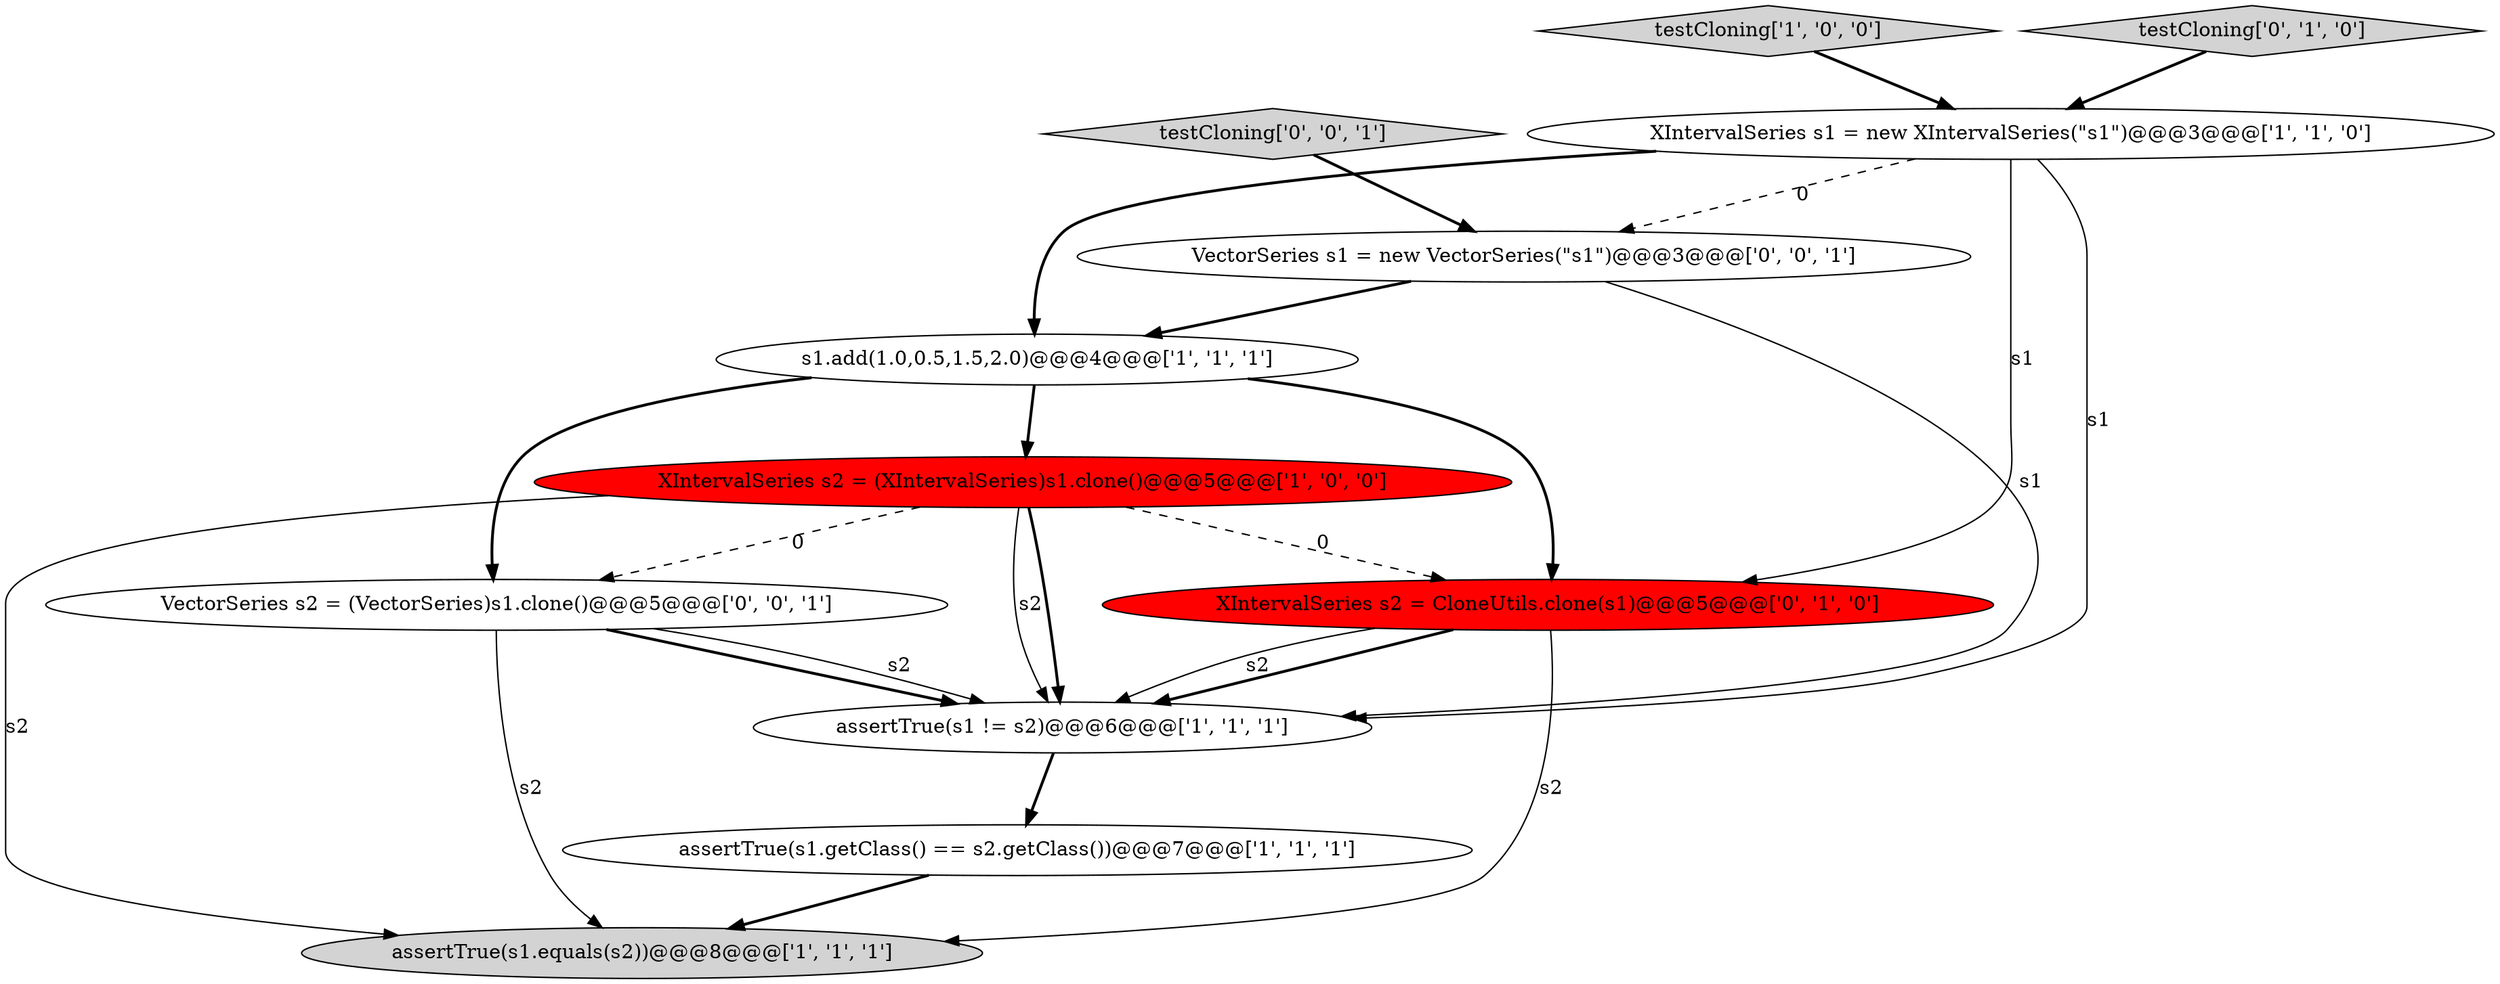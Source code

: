 digraph {
2 [style = filled, label = "s1.add(1.0,0.5,1.5,2.0)@@@4@@@['1', '1', '1']", fillcolor = white, shape = ellipse image = "AAA0AAABBB1BBB"];
9 [style = filled, label = "VectorSeries s1 = new VectorSeries(\"s1\")@@@3@@@['0', '0', '1']", fillcolor = white, shape = ellipse image = "AAA0AAABBB3BBB"];
5 [style = filled, label = "testCloning['1', '0', '0']", fillcolor = lightgray, shape = diamond image = "AAA0AAABBB1BBB"];
6 [style = filled, label = "XIntervalSeries s1 = new XIntervalSeries(\"s1\")@@@3@@@['1', '1', '0']", fillcolor = white, shape = ellipse image = "AAA0AAABBB1BBB"];
8 [style = filled, label = "testCloning['0', '1', '0']", fillcolor = lightgray, shape = diamond image = "AAA0AAABBB2BBB"];
7 [style = filled, label = "XIntervalSeries s2 = CloneUtils.clone(s1)@@@5@@@['0', '1', '0']", fillcolor = red, shape = ellipse image = "AAA1AAABBB2BBB"];
1 [style = filled, label = "assertTrue(s1 != s2)@@@6@@@['1', '1', '1']", fillcolor = white, shape = ellipse image = "AAA0AAABBB1BBB"];
10 [style = filled, label = "testCloning['0', '0', '1']", fillcolor = lightgray, shape = diamond image = "AAA0AAABBB3BBB"];
11 [style = filled, label = "VectorSeries s2 = (VectorSeries)s1.clone()@@@5@@@['0', '0', '1']", fillcolor = white, shape = ellipse image = "AAA0AAABBB3BBB"];
0 [style = filled, label = "XIntervalSeries s2 = (XIntervalSeries)s1.clone()@@@5@@@['1', '0', '0']", fillcolor = red, shape = ellipse image = "AAA1AAABBB1BBB"];
4 [style = filled, label = "assertTrue(s1.getClass() == s2.getClass())@@@7@@@['1', '1', '1']", fillcolor = white, shape = ellipse image = "AAA0AAABBB1BBB"];
3 [style = filled, label = "assertTrue(s1.equals(s2))@@@8@@@['1', '1', '1']", fillcolor = lightgray, shape = ellipse image = "AAA0AAABBB1BBB"];
4->3 [style = bold, label=""];
1->4 [style = bold, label=""];
7->1 [style = bold, label=""];
9->2 [style = bold, label=""];
11->1 [style = bold, label=""];
6->9 [style = dashed, label="0"];
9->1 [style = solid, label="s1"];
7->3 [style = solid, label="s2"];
8->6 [style = bold, label=""];
0->11 [style = dashed, label="0"];
6->2 [style = bold, label=""];
2->0 [style = bold, label=""];
11->1 [style = solid, label="s2"];
0->1 [style = solid, label="s2"];
5->6 [style = bold, label=""];
11->3 [style = solid, label="s2"];
7->1 [style = solid, label="s2"];
0->1 [style = bold, label=""];
10->9 [style = bold, label=""];
2->7 [style = bold, label=""];
6->7 [style = solid, label="s1"];
0->7 [style = dashed, label="0"];
2->11 [style = bold, label=""];
6->1 [style = solid, label="s1"];
0->3 [style = solid, label="s2"];
}

